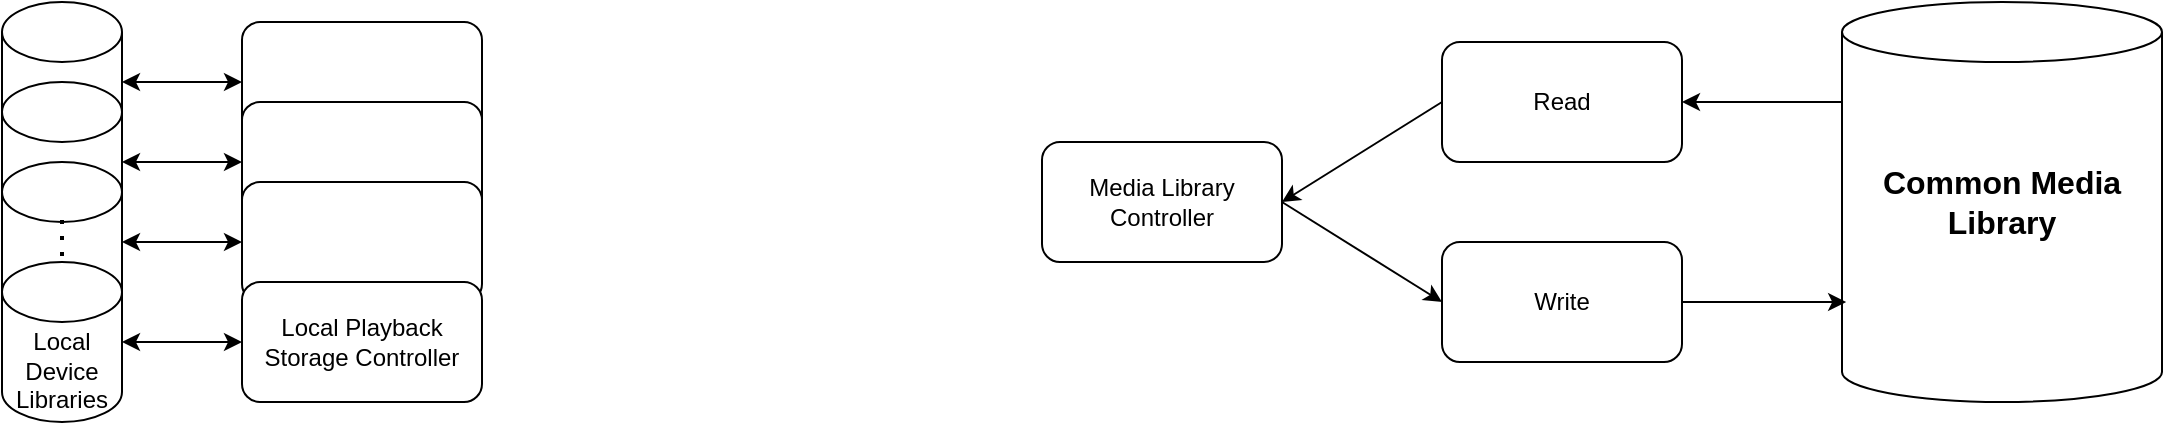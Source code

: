 <mxfile version="13.5.8" type="github">
  <diagram id="Tmrozo4o2RvMS9x2TP0T" name="Page-1">
    <mxGraphModel dx="1137" dy="493" grid="1" gridSize="10" guides="1" tooltips="1" connect="1" arrows="1" fold="1" page="1" pageScale="1" pageWidth="1169" pageHeight="827" math="0" shadow="0">
      <root>
        <mxCell id="0" />
        <mxCell id="1" parent="0" />
        <mxCell id="BheTaLP4wtl0ytSgwrEF-1" value="&lt;b&gt;&lt;font style=&quot;font-size: 16px&quot;&gt;Common Media Library&lt;/font&gt;&lt;/b&gt;" style="shape=cylinder2;whiteSpace=wrap;html=1;boundedLbl=1;backgroundOutline=1;size=15;" vertex="1" parent="1">
          <mxGeometry x="960" y="40" width="160" height="200" as="geometry" />
        </mxCell>
        <mxCell id="BheTaLP4wtl0ytSgwrEF-4" value="Media Library Controller" style="rounded=1;whiteSpace=wrap;html=1;" vertex="1" parent="1">
          <mxGeometry x="560" y="110" width="120" height="60" as="geometry" />
        </mxCell>
        <mxCell id="BheTaLP4wtl0ytSgwrEF-5" value="Read" style="rounded=1;whiteSpace=wrap;html=1;" vertex="1" parent="1">
          <mxGeometry x="760" y="60" width="120" height="60" as="geometry" />
        </mxCell>
        <mxCell id="BheTaLP4wtl0ytSgwrEF-6" value="Write" style="rounded=1;whiteSpace=wrap;html=1;" vertex="1" parent="1">
          <mxGeometry x="760" y="160" width="120" height="60" as="geometry" />
        </mxCell>
        <mxCell id="BheTaLP4wtl0ytSgwrEF-7" value="" style="endArrow=classic;html=1;entryX=1;entryY=0.5;entryDx=0;entryDy=0;exitX=0;exitY=0.5;exitDx=0;exitDy=0;" edge="1" parent="1" source="BheTaLP4wtl0ytSgwrEF-5" target="BheTaLP4wtl0ytSgwrEF-4">
          <mxGeometry width="50" height="50" relative="1" as="geometry">
            <mxPoint x="720" y="240" as="sourcePoint" />
            <mxPoint x="770" y="190" as="targetPoint" />
          </mxGeometry>
        </mxCell>
        <mxCell id="BheTaLP4wtl0ytSgwrEF-8" value="" style="endArrow=classic;html=1;exitX=1;exitY=0.5;exitDx=0;exitDy=0;entryX=0;entryY=0.5;entryDx=0;entryDy=0;" edge="1" parent="1" source="BheTaLP4wtl0ytSgwrEF-4" target="BheTaLP4wtl0ytSgwrEF-6">
          <mxGeometry width="50" height="50" relative="1" as="geometry">
            <mxPoint x="720" y="240" as="sourcePoint" />
            <mxPoint x="770" y="190" as="targetPoint" />
          </mxGeometry>
        </mxCell>
        <mxCell id="BheTaLP4wtl0ytSgwrEF-9" value="" style="endArrow=classic;html=1;entryX=1;entryY=0.5;entryDx=0;entryDy=0;exitX=0;exitY=0.25;exitDx=0;exitDy=0;exitPerimeter=0;" edge="1" parent="1" source="BheTaLP4wtl0ytSgwrEF-1" target="BheTaLP4wtl0ytSgwrEF-5">
          <mxGeometry width="50" height="50" relative="1" as="geometry">
            <mxPoint x="720" y="240" as="sourcePoint" />
            <mxPoint x="770" y="190" as="targetPoint" />
          </mxGeometry>
        </mxCell>
        <mxCell id="BheTaLP4wtl0ytSgwrEF-11" value="" style="endArrow=classic;html=1;entryX=0.013;entryY=0.75;entryDx=0;entryDy=0;exitX=1;exitY=0.5;exitDx=0;exitDy=0;entryPerimeter=0;" edge="1" parent="1" source="BheTaLP4wtl0ytSgwrEF-6" target="BheTaLP4wtl0ytSgwrEF-1">
          <mxGeometry width="50" height="50" relative="1" as="geometry">
            <mxPoint x="880" y="189" as="sourcePoint" />
            <mxPoint x="940" y="300" as="targetPoint" />
          </mxGeometry>
        </mxCell>
        <mxCell id="BheTaLP4wtl0ytSgwrEF-17" value="" style="group" vertex="1" connectable="0" parent="1">
          <mxGeometry x="40" y="40" width="60" height="210" as="geometry" />
        </mxCell>
        <mxCell id="BheTaLP4wtl0ytSgwrEF-12" value="" style="shape=cylinder2;whiteSpace=wrap;html=1;boundedLbl=1;backgroundOutline=1;size=15;" vertex="1" parent="BheTaLP4wtl0ytSgwrEF-17">
          <mxGeometry width="60" height="80" as="geometry" />
        </mxCell>
        <mxCell id="BheTaLP4wtl0ytSgwrEF-13" value="" style="shape=cylinder2;whiteSpace=wrap;html=1;boundedLbl=1;backgroundOutline=1;size=15;" vertex="1" parent="BheTaLP4wtl0ytSgwrEF-17">
          <mxGeometry y="40" width="60" height="80" as="geometry" />
        </mxCell>
        <mxCell id="BheTaLP4wtl0ytSgwrEF-14" value="" style="shape=cylinder2;whiteSpace=wrap;html=1;boundedLbl=1;backgroundOutline=1;size=15;" vertex="1" parent="BheTaLP4wtl0ytSgwrEF-17">
          <mxGeometry y="80" width="60" height="80" as="geometry" />
        </mxCell>
        <mxCell id="BheTaLP4wtl0ytSgwrEF-15" value="&lt;br&gt;&lt;br&gt;Local &lt;br&gt;Device Libraries" style="shape=cylinder2;whiteSpace=wrap;html=1;boundedLbl=1;backgroundOutline=1;size=15;" vertex="1" parent="BheTaLP4wtl0ytSgwrEF-17">
          <mxGeometry y="130" width="60" height="80" as="geometry" />
        </mxCell>
        <mxCell id="BheTaLP4wtl0ytSgwrEF-16" value="" style="endArrow=none;dashed=1;html=1;dashPattern=1 3;strokeWidth=2;entryX=0.5;entryY=0.013;entryDx=0;entryDy=0;entryPerimeter=0;exitX=0.5;exitY=0.363;exitDx=0;exitDy=0;exitPerimeter=0;" edge="1" parent="BheTaLP4wtl0ytSgwrEF-17" source="BheTaLP4wtl0ytSgwrEF-14" target="BheTaLP4wtl0ytSgwrEF-15">
          <mxGeometry width="50" height="50" relative="1" as="geometry">
            <mxPoint x="140" y="290" as="sourcePoint" />
            <mxPoint x="140" y="260" as="targetPoint" />
          </mxGeometry>
        </mxCell>
        <mxCell id="BheTaLP4wtl0ytSgwrEF-18" value="" style="rounded=1;whiteSpace=wrap;html=1;" vertex="1" parent="1">
          <mxGeometry x="160" y="50" width="120" height="60" as="geometry" />
        </mxCell>
        <mxCell id="BheTaLP4wtl0ytSgwrEF-19" value="" style="rounded=1;whiteSpace=wrap;html=1;" vertex="1" parent="1">
          <mxGeometry x="160" y="90" width="120" height="60" as="geometry" />
        </mxCell>
        <mxCell id="BheTaLP4wtl0ytSgwrEF-21" value="" style="rounded=1;whiteSpace=wrap;html=1;" vertex="1" parent="1">
          <mxGeometry x="160" y="130" width="120" height="60" as="geometry" />
        </mxCell>
        <mxCell id="BheTaLP4wtl0ytSgwrEF-22" value="Local Playback Storage Controller" style="rounded=1;whiteSpace=wrap;html=1;" vertex="1" parent="1">
          <mxGeometry x="160" y="180" width="120" height="60" as="geometry" />
        </mxCell>
        <mxCell id="BheTaLP4wtl0ytSgwrEF-23" value="" style="endArrow=classic;startArrow=classic;html=1;exitX=1;exitY=0.5;exitDx=0;exitDy=0;exitPerimeter=0;" edge="1" parent="1" source="BheTaLP4wtl0ytSgwrEF-15">
          <mxGeometry width="50" height="50" relative="1" as="geometry">
            <mxPoint x="140" y="270" as="sourcePoint" />
            <mxPoint x="160" y="210" as="targetPoint" />
          </mxGeometry>
        </mxCell>
        <mxCell id="BheTaLP4wtl0ytSgwrEF-24" value="" style="endArrow=classic;startArrow=classic;html=1;exitX=1;exitY=0.5;exitDx=0;exitDy=0;exitPerimeter=0;entryX=0;entryY=0.5;entryDx=0;entryDy=0;" edge="1" parent="1" source="BheTaLP4wtl0ytSgwrEF-14" target="BheTaLP4wtl0ytSgwrEF-21">
          <mxGeometry width="50" height="50" relative="1" as="geometry">
            <mxPoint x="102" y="194" as="sourcePoint" />
            <mxPoint x="162" y="194" as="targetPoint" />
          </mxGeometry>
        </mxCell>
        <mxCell id="BheTaLP4wtl0ytSgwrEF-27" value="" style="endArrow=classic;startArrow=classic;html=1;exitX=1;exitY=0.5;exitDx=0;exitDy=0;exitPerimeter=0;entryX=0;entryY=0.5;entryDx=0;entryDy=0;" edge="1" parent="1" source="BheTaLP4wtl0ytSgwrEF-13" target="BheTaLP4wtl0ytSgwrEF-19">
          <mxGeometry width="50" height="50" relative="1" as="geometry">
            <mxPoint x="120" y="180" as="sourcePoint" />
            <mxPoint x="180" y="180" as="targetPoint" />
          </mxGeometry>
        </mxCell>
        <mxCell id="BheTaLP4wtl0ytSgwrEF-28" value="" style="endArrow=classic;startArrow=classic;html=1;exitX=1;exitY=0.5;exitDx=0;exitDy=0;exitPerimeter=0;entryX=0;entryY=0.5;entryDx=0;entryDy=0;" edge="1" parent="1" source="BheTaLP4wtl0ytSgwrEF-12" target="BheTaLP4wtl0ytSgwrEF-18">
          <mxGeometry width="50" height="50" relative="1" as="geometry">
            <mxPoint x="110" y="130" as="sourcePoint" />
            <mxPoint x="170" y="130" as="targetPoint" />
          </mxGeometry>
        </mxCell>
      </root>
    </mxGraphModel>
  </diagram>
</mxfile>
